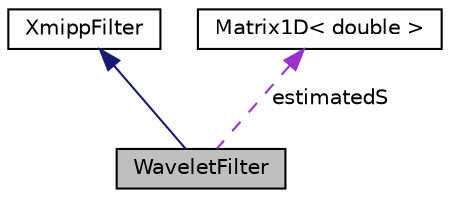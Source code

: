 digraph "WaveletFilter"
{
  edge [fontname="Helvetica",fontsize="10",labelfontname="Helvetica",labelfontsize="10"];
  node [fontname="Helvetica",fontsize="10",shape=record];
  Node2 [label="WaveletFilter",height=0.2,width=0.4,color="black", fillcolor="grey75", style="filled", fontcolor="black"];
  Node3 -> Node2 [dir="back",color="midnightblue",fontsize="10",style="solid",fontname="Helvetica"];
  Node3 [label="XmippFilter",height=0.2,width=0.4,color="black", fillcolor="white", style="filled",URL="$classXmippFilter.html"];
  Node4 -> Node2 [dir="back",color="darkorchid3",fontsize="10",style="dashed",label=" estimatedS" ,fontname="Helvetica"];
  Node4 [label="Matrix1D\< double \>",height=0.2,width=0.4,color="black", fillcolor="white", style="filled",URL="$classMatrix1D.html"];
}
